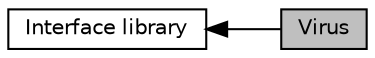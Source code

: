 digraph "Virus"
{
  edge [fontname="Helvetica",fontsize="10",labelfontname="Helvetica",labelfontsize="10"];
  node [fontname="Helvetica",fontsize="10",shape=record];
  rankdir=LR;
  Node0 [label="Virus",height=0.2,width=0.4,color="black", fillcolor="grey75", style="filled", fontcolor="black"];
  Node1 [label="Interface library",height=0.2,width=0.4,color="black", fillcolor="white", style="filled",URL="$group__InterfaceLibrary.html"];
  Node1->Node0 [shape=plaintext, dir="back", style="solid"];
}

